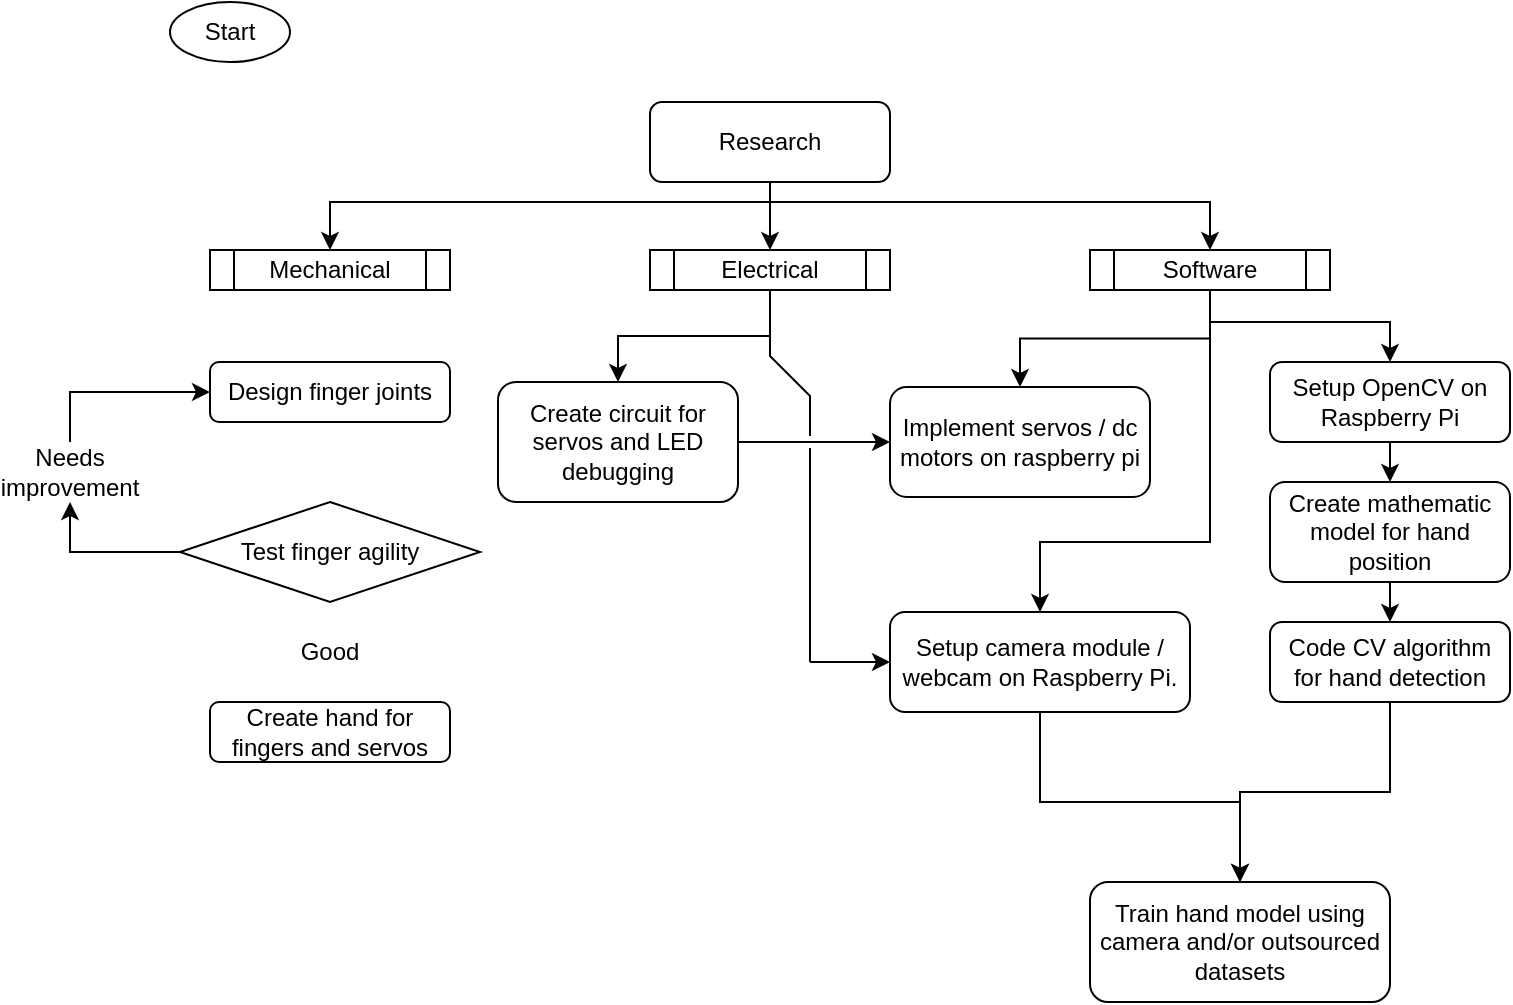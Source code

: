 <mxfile version="20.3.6" type="github">
  <diagram id="C5RBs43oDa-KdzZeNtuy" name="Page-1">
    <mxGraphModel dx="1330" dy="908" grid="1" gridSize="10" guides="1" tooltips="1" connect="1" arrows="1" fold="1" page="1" pageScale="1" pageWidth="827" pageHeight="1169" math="0" shadow="0">
      <root>
        <mxCell id="WIyWlLk6GJQsqaUBKTNV-0" />
        <mxCell id="WIyWlLk6GJQsqaUBKTNV-1" parent="WIyWlLk6GJQsqaUBKTNV-0" />
        <mxCell id="WIyWlLk6GJQsqaUBKTNV-3" value="Research" style="rounded=1;whiteSpace=wrap;html=1;fontSize=12;glass=0;strokeWidth=1;shadow=0;" parent="WIyWlLk6GJQsqaUBKTNV-1" vertex="1">
          <mxGeometry x="370" y="80" width="120" height="40" as="geometry" />
        </mxCell>
        <mxCell id="76yNWuopJ7qILAP6FvEZ-0" value="Start" style="ellipse;whiteSpace=wrap;html=1;" vertex="1" parent="WIyWlLk6GJQsqaUBKTNV-1">
          <mxGeometry x="130" y="30" width="60" height="30" as="geometry" />
        </mxCell>
        <mxCell id="76yNWuopJ7qILAP6FvEZ-2" value="Mechanical" style="shape=process;whiteSpace=wrap;html=1;backgroundOutline=1;" vertex="1" parent="WIyWlLk6GJQsqaUBKTNV-1">
          <mxGeometry x="150" y="154" width="120" height="20" as="geometry" />
        </mxCell>
        <mxCell id="76yNWuopJ7qILAP6FvEZ-32" style="edgeStyle=orthogonalEdgeStyle;rounded=0;orthogonalLoop=1;jettySize=auto;html=1;exitX=0.5;exitY=1;exitDx=0;exitDy=0;entryX=0.5;entryY=0;entryDx=0;entryDy=0;" edge="1" parent="WIyWlLk6GJQsqaUBKTNV-1" source="76yNWuopJ7qILAP6FvEZ-3" target="76yNWuopJ7qILAP6FvEZ-22">
          <mxGeometry relative="1" as="geometry" />
        </mxCell>
        <mxCell id="76yNWuopJ7qILAP6FvEZ-3" value="Electrical" style="shape=process;whiteSpace=wrap;html=1;backgroundOutline=1;" vertex="1" parent="WIyWlLk6GJQsqaUBKTNV-1">
          <mxGeometry x="370" y="154" width="120" height="20" as="geometry" />
        </mxCell>
        <mxCell id="76yNWuopJ7qILAP6FvEZ-34" style="edgeStyle=orthogonalEdgeStyle;rounded=0;orthogonalLoop=1;jettySize=auto;html=1;exitX=0.5;exitY=1;exitDx=0;exitDy=0;entryX=0.5;entryY=0;entryDx=0;entryDy=0;" edge="1" parent="WIyWlLk6GJQsqaUBKTNV-1" source="76yNWuopJ7qILAP6FvEZ-4" target="76yNWuopJ7qILAP6FvEZ-24">
          <mxGeometry relative="1" as="geometry">
            <Array as="points">
              <mxPoint x="650" y="190" />
              <mxPoint x="740" y="190" />
            </Array>
          </mxGeometry>
        </mxCell>
        <mxCell id="76yNWuopJ7qILAP6FvEZ-39" style="edgeStyle=orthogonalEdgeStyle;rounded=0;orthogonalLoop=1;jettySize=auto;html=1;exitX=0.5;exitY=1;exitDx=0;exitDy=0;entryX=0.5;entryY=0;entryDx=0;entryDy=0;" edge="1" parent="WIyWlLk6GJQsqaUBKTNV-1" source="76yNWuopJ7qILAP6FvEZ-4" target="76yNWuopJ7qILAP6FvEZ-29">
          <mxGeometry relative="1" as="geometry" />
        </mxCell>
        <mxCell id="76yNWuopJ7qILAP6FvEZ-40" style="edgeStyle=orthogonalEdgeStyle;rounded=0;orthogonalLoop=1;jettySize=auto;html=1;exitX=0.5;exitY=1;exitDx=0;exitDy=0;entryX=0.5;entryY=0;entryDx=0;entryDy=0;" edge="1" parent="WIyWlLk6GJQsqaUBKTNV-1" source="76yNWuopJ7qILAP6FvEZ-4" target="76yNWuopJ7qILAP6FvEZ-28">
          <mxGeometry relative="1" as="geometry">
            <Array as="points">
              <mxPoint x="650" y="300" />
              <mxPoint x="565" y="300" />
            </Array>
          </mxGeometry>
        </mxCell>
        <mxCell id="76yNWuopJ7qILAP6FvEZ-4" value="Software" style="shape=process;whiteSpace=wrap;html=1;backgroundOutline=1;" vertex="1" parent="WIyWlLk6GJQsqaUBKTNV-1">
          <mxGeometry x="590" y="154" width="120" height="20" as="geometry" />
        </mxCell>
        <mxCell id="76yNWuopJ7qILAP6FvEZ-6" value="" style="edgeStyle=segmentEdgeStyle;endArrow=classic;html=1;rounded=0;entryX=0.5;entryY=0;entryDx=0;entryDy=0;" edge="1" parent="WIyWlLk6GJQsqaUBKTNV-1" target="76yNWuopJ7qILAP6FvEZ-2">
          <mxGeometry width="50" height="50" relative="1" as="geometry">
            <mxPoint x="430" y="120" as="sourcePoint" />
            <mxPoint x="480" y="70" as="targetPoint" />
            <Array as="points">
              <mxPoint x="430" y="130" />
              <mxPoint x="210" y="130" />
            </Array>
          </mxGeometry>
        </mxCell>
        <mxCell id="76yNWuopJ7qILAP6FvEZ-9" value="" style="edgeStyle=segmentEdgeStyle;endArrow=classic;html=1;rounded=0;entryX=0.5;entryY=0;entryDx=0;entryDy=0;" edge="1" parent="WIyWlLk6GJQsqaUBKTNV-1" target="76yNWuopJ7qILAP6FvEZ-4">
          <mxGeometry width="50" height="50" relative="1" as="geometry">
            <mxPoint x="430" y="130" as="sourcePoint" />
            <mxPoint x="480" y="80" as="targetPoint" />
          </mxGeometry>
        </mxCell>
        <mxCell id="76yNWuopJ7qILAP6FvEZ-10" value="" style="edgeStyle=segmentEdgeStyle;endArrow=classic;html=1;rounded=0;entryX=0.5;entryY=0;entryDx=0;entryDy=0;" edge="1" parent="WIyWlLk6GJQsqaUBKTNV-1" target="76yNWuopJ7qILAP6FvEZ-3">
          <mxGeometry width="50" height="50" relative="1" as="geometry">
            <mxPoint x="430" y="130" as="sourcePoint" />
            <mxPoint x="480" y="80" as="targetPoint" />
          </mxGeometry>
        </mxCell>
        <mxCell id="76yNWuopJ7qILAP6FvEZ-11" value="Design finger joints" style="rounded=1;whiteSpace=wrap;html=1;" vertex="1" parent="WIyWlLk6GJQsqaUBKTNV-1">
          <mxGeometry x="150" y="210" width="120" height="30" as="geometry" />
        </mxCell>
        <mxCell id="76yNWuopJ7qILAP6FvEZ-14" value="Test finger agility" style="rhombus;whiteSpace=wrap;html=1;" vertex="1" parent="WIyWlLk6GJQsqaUBKTNV-1">
          <mxGeometry x="135" y="280" width="150" height="50" as="geometry" />
        </mxCell>
        <mxCell id="76yNWuopJ7qILAP6FvEZ-18" style="edgeStyle=orthogonalEdgeStyle;rounded=0;orthogonalLoop=1;jettySize=auto;html=1;exitX=0.5;exitY=0;exitDx=0;exitDy=0;entryX=0;entryY=0.5;entryDx=0;entryDy=0;" edge="1" parent="WIyWlLk6GJQsqaUBKTNV-1" source="76yNWuopJ7qILAP6FvEZ-15" target="76yNWuopJ7qILAP6FvEZ-11">
          <mxGeometry relative="1" as="geometry" />
        </mxCell>
        <mxCell id="76yNWuopJ7qILAP6FvEZ-15" value="Needs improvement" style="text;html=1;strokeColor=none;fillColor=none;align=center;verticalAlign=middle;whiteSpace=wrap;rounded=0;" vertex="1" parent="WIyWlLk6GJQsqaUBKTNV-1">
          <mxGeometry x="50" y="250" width="60" height="30" as="geometry" />
        </mxCell>
        <mxCell id="76yNWuopJ7qILAP6FvEZ-17" value="" style="edgeStyle=segmentEdgeStyle;endArrow=classic;html=1;rounded=0;exitX=0;exitY=0.5;exitDx=0;exitDy=0;entryX=0.5;entryY=1;entryDx=0;entryDy=0;" edge="1" parent="WIyWlLk6GJQsqaUBKTNV-1" source="76yNWuopJ7qILAP6FvEZ-14" target="76yNWuopJ7qILAP6FvEZ-15">
          <mxGeometry width="50" height="50" relative="1" as="geometry">
            <mxPoint x="50" y="350" as="sourcePoint" />
            <mxPoint x="100" y="300" as="targetPoint" />
          </mxGeometry>
        </mxCell>
        <mxCell id="76yNWuopJ7qILAP6FvEZ-20" value="Good" style="text;html=1;strokeColor=none;fillColor=none;align=center;verticalAlign=middle;whiteSpace=wrap;rounded=0;" vertex="1" parent="WIyWlLk6GJQsqaUBKTNV-1">
          <mxGeometry x="180" y="340" width="60" height="30" as="geometry" />
        </mxCell>
        <mxCell id="76yNWuopJ7qILAP6FvEZ-21" value="Create hand for fingers and servos" style="rounded=1;whiteSpace=wrap;html=1;" vertex="1" parent="WIyWlLk6GJQsqaUBKTNV-1">
          <mxGeometry x="150" y="380" width="120" height="30" as="geometry" />
        </mxCell>
        <mxCell id="76yNWuopJ7qILAP6FvEZ-41" style="edgeStyle=orthogonalEdgeStyle;rounded=0;orthogonalLoop=1;jettySize=auto;html=1;exitX=1;exitY=0.5;exitDx=0;exitDy=0;entryX=0;entryY=0.5;entryDx=0;entryDy=0;" edge="1" parent="WIyWlLk6GJQsqaUBKTNV-1" source="76yNWuopJ7qILAP6FvEZ-22" target="76yNWuopJ7qILAP6FvEZ-29">
          <mxGeometry relative="1" as="geometry" />
        </mxCell>
        <mxCell id="76yNWuopJ7qILAP6FvEZ-22" value="Create circuit for servos and LED debugging" style="rounded=1;whiteSpace=wrap;html=1;" vertex="1" parent="WIyWlLk6GJQsqaUBKTNV-1">
          <mxGeometry x="294" y="220" width="120" height="60" as="geometry" />
        </mxCell>
        <mxCell id="76yNWuopJ7qILAP6FvEZ-35" style="edgeStyle=orthogonalEdgeStyle;rounded=0;orthogonalLoop=1;jettySize=auto;html=1;exitX=0.5;exitY=1;exitDx=0;exitDy=0;entryX=0.5;entryY=0;entryDx=0;entryDy=0;" edge="1" parent="WIyWlLk6GJQsqaUBKTNV-1" source="76yNWuopJ7qILAP6FvEZ-24" target="76yNWuopJ7qILAP6FvEZ-26">
          <mxGeometry relative="1" as="geometry" />
        </mxCell>
        <mxCell id="76yNWuopJ7qILAP6FvEZ-24" value="Setup OpenCV on Raspberry Pi" style="rounded=1;whiteSpace=wrap;html=1;" vertex="1" parent="WIyWlLk6GJQsqaUBKTNV-1">
          <mxGeometry x="680" y="210" width="120" height="40" as="geometry" />
        </mxCell>
        <mxCell id="76yNWuopJ7qILAP6FvEZ-37" style="edgeStyle=orthogonalEdgeStyle;rounded=0;orthogonalLoop=1;jettySize=auto;html=1;exitX=0.5;exitY=1;exitDx=0;exitDy=0;entryX=0.5;entryY=0;entryDx=0;entryDy=0;" edge="1" parent="WIyWlLk6GJQsqaUBKTNV-1" source="76yNWuopJ7qILAP6FvEZ-25" target="76yNWuopJ7qILAP6FvEZ-27">
          <mxGeometry relative="1" as="geometry" />
        </mxCell>
        <mxCell id="76yNWuopJ7qILAP6FvEZ-25" value="Code CV algorithm for hand detection" style="rounded=1;whiteSpace=wrap;html=1;" vertex="1" parent="WIyWlLk6GJQsqaUBKTNV-1">
          <mxGeometry x="680" y="340" width="120" height="40" as="geometry" />
        </mxCell>
        <mxCell id="76yNWuopJ7qILAP6FvEZ-36" style="edgeStyle=orthogonalEdgeStyle;rounded=0;orthogonalLoop=1;jettySize=auto;html=1;exitX=0.5;exitY=1;exitDx=0;exitDy=0;entryX=0.5;entryY=0;entryDx=0;entryDy=0;" edge="1" parent="WIyWlLk6GJQsqaUBKTNV-1" source="76yNWuopJ7qILAP6FvEZ-26" target="76yNWuopJ7qILAP6FvEZ-25">
          <mxGeometry relative="1" as="geometry" />
        </mxCell>
        <mxCell id="76yNWuopJ7qILAP6FvEZ-26" value="Create mathematic model for hand position" style="rounded=1;whiteSpace=wrap;html=1;" vertex="1" parent="WIyWlLk6GJQsqaUBKTNV-1">
          <mxGeometry x="680" y="270" width="120" height="50" as="geometry" />
        </mxCell>
        <mxCell id="76yNWuopJ7qILAP6FvEZ-27" value="Train hand model using camera and/or outsourced datasets" style="rounded=1;whiteSpace=wrap;html=1;" vertex="1" parent="WIyWlLk6GJQsqaUBKTNV-1">
          <mxGeometry x="590" y="470" width="150" height="60" as="geometry" />
        </mxCell>
        <mxCell id="76yNWuopJ7qILAP6FvEZ-38" style="edgeStyle=orthogonalEdgeStyle;rounded=0;orthogonalLoop=1;jettySize=auto;html=1;exitX=0.5;exitY=1;exitDx=0;exitDy=0;entryX=0.5;entryY=0;entryDx=0;entryDy=0;" edge="1" parent="WIyWlLk6GJQsqaUBKTNV-1" source="76yNWuopJ7qILAP6FvEZ-28" target="76yNWuopJ7qILAP6FvEZ-27">
          <mxGeometry relative="1" as="geometry">
            <mxPoint x="690" y="420" as="targetPoint" />
            <Array as="points">
              <mxPoint x="565" y="430" />
              <mxPoint x="665" y="430" />
            </Array>
          </mxGeometry>
        </mxCell>
        <mxCell id="76yNWuopJ7qILAP6FvEZ-28" value="Setup camera module / webcam on Raspberry Pi." style="rounded=1;whiteSpace=wrap;html=1;" vertex="1" parent="WIyWlLk6GJQsqaUBKTNV-1">
          <mxGeometry x="490" y="335" width="150" height="50" as="geometry" />
        </mxCell>
        <mxCell id="76yNWuopJ7qILAP6FvEZ-29" value="Implement servos / dc motors on raspberry pi" style="rounded=1;whiteSpace=wrap;html=1;" vertex="1" parent="WIyWlLk6GJQsqaUBKTNV-1">
          <mxGeometry x="490" y="222.5" width="130" height="55" as="geometry" />
        </mxCell>
        <mxCell id="76yNWuopJ7qILAP6FvEZ-48" value="" style="endArrow=none;html=1;rounded=0;jumpStyle=gap;jumpSize=6;" edge="1" parent="WIyWlLk6GJQsqaUBKTNV-1">
          <mxGeometry width="50" height="50" relative="1" as="geometry">
            <mxPoint x="450" y="360" as="sourcePoint" />
            <mxPoint x="430" y="190" as="targetPoint" />
            <Array as="points">
              <mxPoint x="450" y="227" />
              <mxPoint x="430" y="207" />
            </Array>
          </mxGeometry>
        </mxCell>
        <mxCell id="76yNWuopJ7qILAP6FvEZ-52" value="" style="edgeStyle=segmentEdgeStyle;endArrow=classic;html=1;rounded=0;jumpStyle=gap;jumpSize=6;entryX=0;entryY=0.5;entryDx=0;entryDy=0;" edge="1" parent="WIyWlLk6GJQsqaUBKTNV-1">
          <mxGeometry width="50" height="50" relative="1" as="geometry">
            <mxPoint x="450" y="360" as="sourcePoint" />
            <mxPoint x="490" y="360" as="targetPoint" />
            <Array as="points">
              <mxPoint x="450" y="360" />
              <mxPoint x="450" y="360" />
            </Array>
          </mxGeometry>
        </mxCell>
      </root>
    </mxGraphModel>
  </diagram>
</mxfile>
